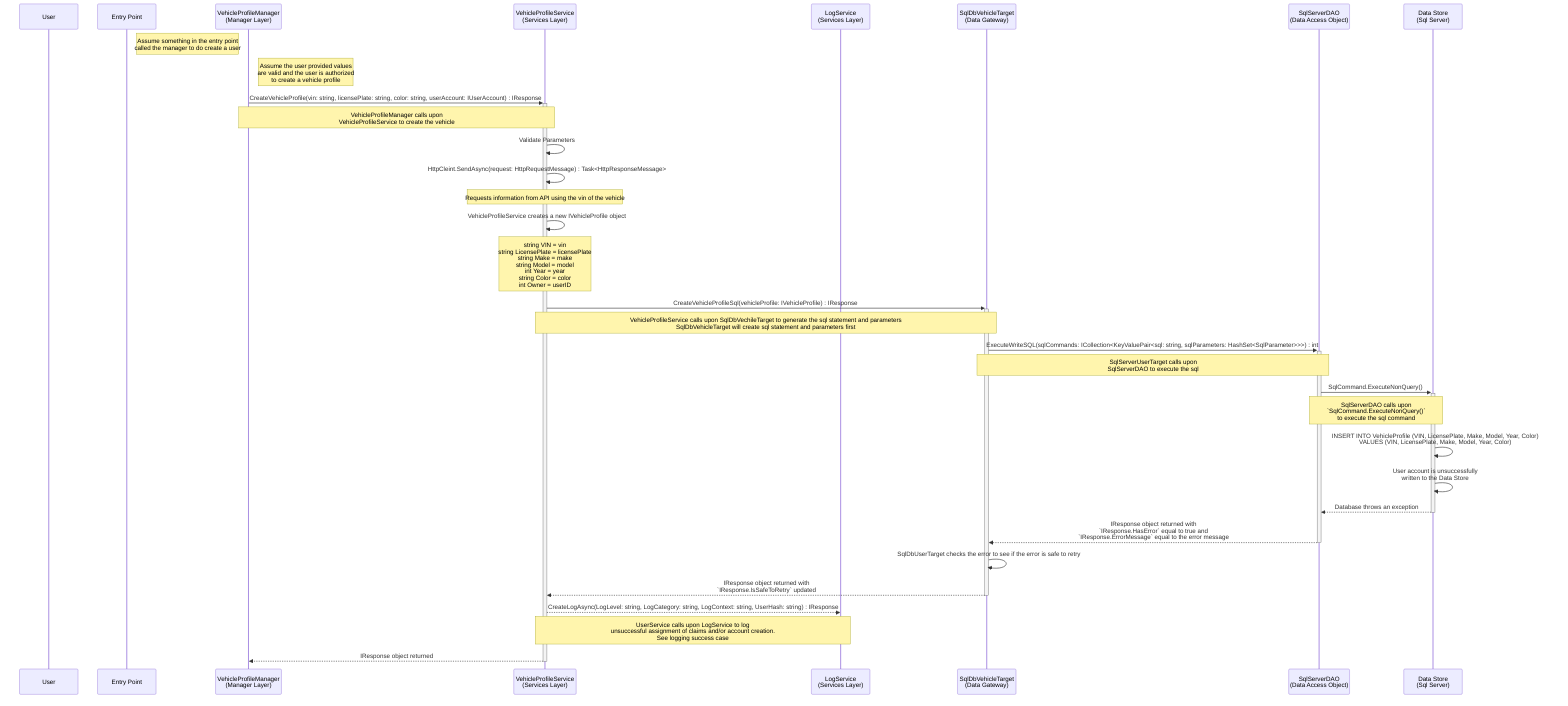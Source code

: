 sequenceDiagram
participant u as User
participant e as Entry Point
participant vpm as VehicleProfileManager<br>(Manager Layer)
participant vps as VehicleProfileService<br>(Services Layer)
participant ll as LogService<br>(Services Layer)
participant dg as SqlDbVehicleTarget<br>(Data Gateway)
participant da as SqlServerDAO<br>(Data Access Object)
participant ds as Data Store<br>(Sql Server)

Note Right of e: Assume something in the entry point<br>called the manager to do create a user
Note Right of vpm: Assume the user provided values<br>are valid and the user is authorized<br>to create a vehicle profile

vpm->>+vps: CreateVehicleProfile(vin: string, licensePlate: string, color: string, userAccount: IUserAccount) : IResponse
    Note over vpm,vps: VehicleProfileManager calls upon<br>VehicleProfileService to create the vehicle

vps->>vps: Validate Parameters

# Use api to search for other details on the vehicle
vps->>vps: HttpCleint.SendAsync(request: HttpRequestMessage) : Task<HttpResponseMessage>
    Note over vps,vps: Requests information from API using the vin of the vehicle

# Create new IVehicleProfile Object
vps->>vps: VehicleProfileService creates a new IVehicleProfile object
    Note over vps,vps: string VIN = vin<br>string LicensePlate = licensePlate<br>string Make = make<br>string Model = model<br>int Year = year<br>string Color = color<br>int Owner = userID

# Send to data store
vps->>+dg: CreateVehicleProfileSql(vehicleProfile: IVehicleProfile) : IResponse
    Note over vps,dg: VehicleProfileService calls upon SqlDbVechileTarget to generate the sql statement and parameters<br>SqlDbVehicleTarget will create sql statement and parameters first

dg->>+da: ExecuteWriteSQL(sqlCommands: ICollection<KeyValuePair<sql: string, sqlParameters: HashSet<SqlParameter>>>) : int
    Note over dg,da: SqlServerUserTarget calls upon<br>SqlServerDAO to execute the sql

    da->>+ds: SqlCommand.ExecuteNonQuery()
        Note over da,ds: SqlServerDAO calls upon<br>`SqlCommand.ExecuteNonQuery()`<br>to execute the sql command
    ds->>ds: INSERT INTO VehicleProfile (VIN, LicensePlate, Make, Model, Year, Color)<br>VALUES (VIN, LicensePlate, Make, Model, Year, Color)

ds->>ds: User account is unsuccessfully<br>written to the Data Store

ds-->>-da: Database throws an exception

da-->>-dg: IResponse object returned with<br>`IResponse.HasError` equal to true and<br>`IResponse.ErrorMessage` equal to the error message 

dg->>dg: SqlDbUserTarget checks the error to see if the error is safe to retry

dg-->>-vps: IResponse object returned with<br>`IResponse.IsSafeToRetry` updated

vps-->>ll: CreateLogAsync(LogLevel: string, LogCategory: string, LogContext: string, UserHash: string) : IResponse
    Note over vps,ll: UserService calls upon LogService to log<br>unsuccessful assignment of claims and/or account creation.<br>See logging success case

vps-->>-vpm: IResponse object returned